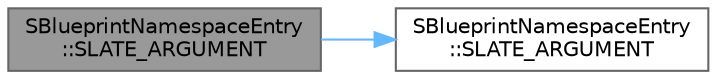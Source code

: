 digraph "SBlueprintNamespaceEntry::SLATE_ARGUMENT"
{
 // INTERACTIVE_SVG=YES
 // LATEX_PDF_SIZE
  bgcolor="transparent";
  edge [fontname=Helvetica,fontsize=10,labelfontname=Helvetica,labelfontsize=10];
  node [fontname=Helvetica,fontsize=10,shape=box,height=0.2,width=0.4];
  rankdir="LR";
  Node1 [id="Node000001",label="SBlueprintNamespaceEntry\l::SLATE_ARGUMENT",height=0.2,width=0.4,color="gray40", fillcolor="grey60", style="filled", fontcolor="black",tooltip="Allow text input to manually set arbitrary values."];
  Node1 -> Node2 [id="edge1_Node000001_Node000002",color="steelblue1",style="solid",tooltip=" "];
  Node2 [id="Node000002",label="SBlueprintNamespaceEntry\l::SLATE_ARGUMENT",height=0.2,width=0.4,color="grey40", fillcolor="white", style="filled",URL="$d0/d33/classSBlueprintNamespaceEntry.html#a77a0f1f3845caf3745072a0efc1dd1ef",tooltip="Current namespace value."];
}
